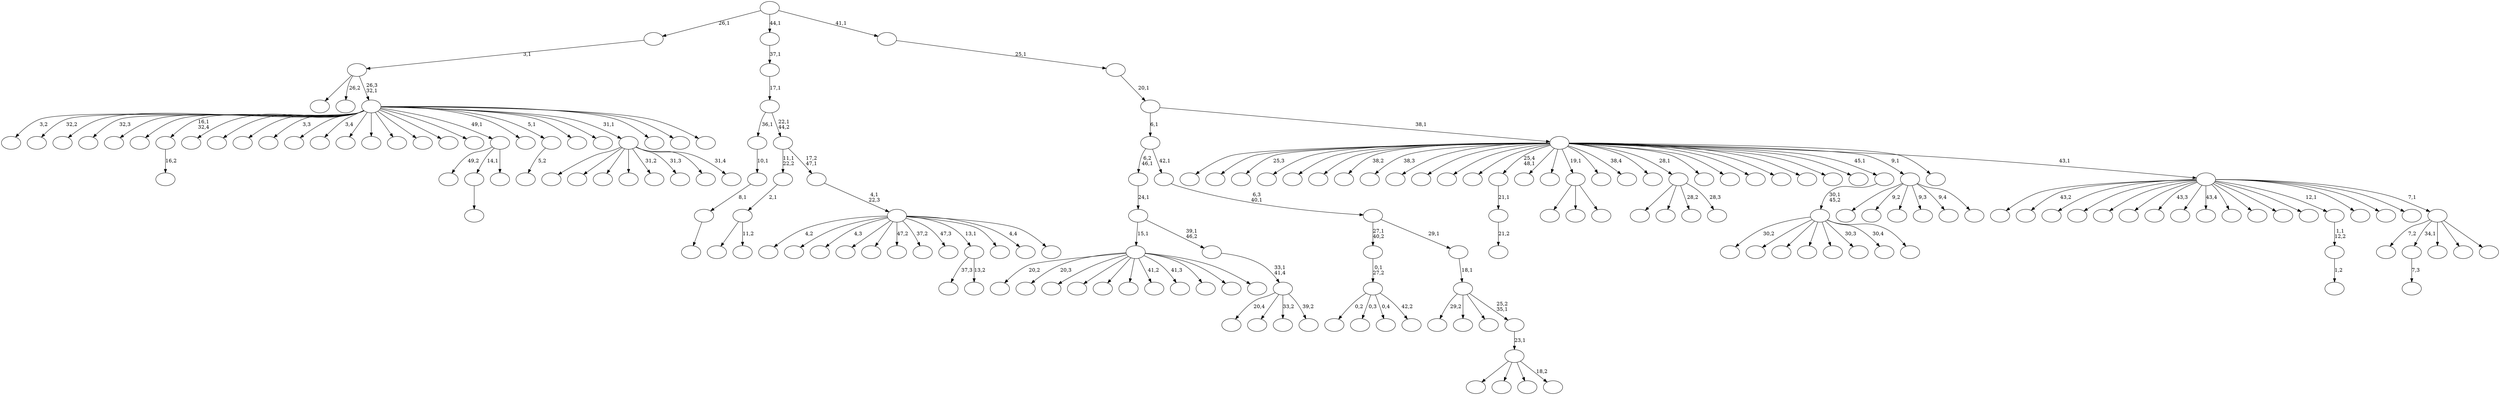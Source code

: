 digraph T {
	200 [label=""]
	199 [label=""]
	198 [label=""]
	197 [label=""]
	196 [label=""]
	195 [label=""]
	194 [label=""]
	193 [label=""]
	192 [label=""]
	191 [label=""]
	190 [label=""]
	189 [label=""]
	188 [label=""]
	187 [label=""]
	186 [label=""]
	185 [label=""]
	184 [label=""]
	183 [label=""]
	182 [label=""]
	181 [label=""]
	180 [label=""]
	179 [label=""]
	178 [label=""]
	177 [label=""]
	176 [label=""]
	175 [label=""]
	174 [label=""]
	173 [label=""]
	172 [label=""]
	171 [label=""]
	170 [label=""]
	169 [label=""]
	168 [label=""]
	167 [label=""]
	166 [label=""]
	165 [label=""]
	164 [label=""]
	163 [label=""]
	162 [label=""]
	161 [label=""]
	160 [label=""]
	159 [label=""]
	158 [label=""]
	157 [label=""]
	156 [label=""]
	155 [label=""]
	154 [label=""]
	153 [label=""]
	152 [label=""]
	151 [label=""]
	150 [label=""]
	149 [label=""]
	148 [label=""]
	147 [label=""]
	146 [label=""]
	145 [label=""]
	144 [label=""]
	143 [label=""]
	142 [label=""]
	141 [label=""]
	140 [label=""]
	139 [label=""]
	138 [label=""]
	137 [label=""]
	136 [label=""]
	135 [label=""]
	134 [label=""]
	133 [label=""]
	132 [label=""]
	131 [label=""]
	130 [label=""]
	129 [label=""]
	128 [label=""]
	127 [label=""]
	126 [label=""]
	125 [label=""]
	124 [label=""]
	123 [label=""]
	122 [label=""]
	121 [label=""]
	120 [label=""]
	119 [label=""]
	118 [label=""]
	117 [label=""]
	116 [label=""]
	115 [label=""]
	114 [label=""]
	113 [label=""]
	112 [label=""]
	111 [label=""]
	110 [label=""]
	109 [label=""]
	108 [label=""]
	107 [label=""]
	106 [label=""]
	105 [label=""]
	104 [label=""]
	103 [label=""]
	102 [label=""]
	101 [label=""]
	100 [label=""]
	99 [label=""]
	98 [label=""]
	97 [label=""]
	96 [label=""]
	95 [label=""]
	94 [label=""]
	93 [label=""]
	92 [label=""]
	91 [label=""]
	90 [label=""]
	89 [label=""]
	88 [label=""]
	87 [label=""]
	86 [label=""]
	85 [label=""]
	84 [label=""]
	83 [label=""]
	82 [label=""]
	81 [label=""]
	80 [label=""]
	79 [label=""]
	78 [label=""]
	77 [label=""]
	76 [label=""]
	75 [label=""]
	74 [label=""]
	73 [label=""]
	72 [label=""]
	71 [label=""]
	70 [label=""]
	69 [label=""]
	68 [label=""]
	67 [label=""]
	66 [label=""]
	65 [label=""]
	64 [label=""]
	63 [label=""]
	62 [label=""]
	61 [label=""]
	60 [label=""]
	59 [label=""]
	58 [label=""]
	57 [label=""]
	56 [label=""]
	55 [label=""]
	54 [label=""]
	53 [label=""]
	52 [label=""]
	51 [label=""]
	50 [label=""]
	49 [label=""]
	48 [label=""]
	47 [label=""]
	46 [label=""]
	45 [label=""]
	44 [label=""]
	43 [label=""]
	42 [label=""]
	41 [label=""]
	40 [label=""]
	39 [label=""]
	38 [label=""]
	37 [label=""]
	36 [label=""]
	35 [label=""]
	34 [label=""]
	33 [label=""]
	32 [label=""]
	31 [label=""]
	30 [label=""]
	29 [label=""]
	28 [label=""]
	27 [label=""]
	26 [label=""]
	25 [label=""]
	24 [label=""]
	23 [label=""]
	22 [label=""]
	21 [label=""]
	20 [label=""]
	19 [label=""]
	18 [label=""]
	17 [label=""]
	16 [label=""]
	15 [label=""]
	14 [label=""]
	13 [label=""]
	12 [label=""]
	11 [label=""]
	10 [label=""]
	9 [label=""]
	8 [label=""]
	7 [label=""]
	6 [label=""]
	5 [label=""]
	4 [label=""]
	3 [label=""]
	2 [label=""]
	1 [label=""]
	0 [label=""]
	186 -> 187 [label="7,3"]
	156 -> 157 [label="16,2"]
	122 -> 123 [label="21,2"]
	121 -> 122 [label="21,1"]
	107 -> 108 [label="1,2"]
	106 -> 107 [label="1,1\n12,2"]
	97 -> 98 [label=""]
	93 -> 164 [label=""]
	93 -> 147 [label=""]
	93 -> 94 [label=""]
	83 -> 179 [label=""]
	83 -> 146 [label=""]
	83 -> 131 [label="28,2"]
	83 -> 84 [label="28,3"]
	67 -> 116 [label="49,2"]
	67 -> 97 [label="14,1"]
	67 -> 68 [label=""]
	65 -> 109 [label=""]
	65 -> 66 [label="11,2"]
	64 -> 65 [label="2,1"]
	60 -> 176 [label="30,2"]
	60 -> 160 [label=""]
	60 -> 151 [label=""]
	60 -> 144 [label=""]
	60 -> 134 [label=""]
	60 -> 111 [label="30,3"]
	60 -> 70 [label="30,4"]
	60 -> 61 [label=""]
	59 -> 60 [label="30,1\n45,2"]
	57 -> 197 [label="20,2"]
	57 -> 196 [label="20,3"]
	57 -> 183 [label=""]
	57 -> 178 [label=""]
	57 -> 172 [label=""]
	57 -> 166 [label=""]
	57 -> 139 [label="41,2"]
	57 -> 119 [label="41,3"]
	57 -> 113 [label=""]
	57 -> 78 [label=""]
	57 -> 58 [label=""]
	54 -> 55 [label="5,2"]
	51 -> 188 [label="0,2"]
	51 -> 159 [label="0,3"]
	51 -> 100 [label="0,4"]
	51 -> 52 [label="42,2"]
	50 -> 51 [label="0,1\n27,2"]
	48 -> 163 [label="20,4"]
	48 -> 148 [label=""]
	48 -> 136 [label="33,2"]
	48 -> 49 [label="39,2"]
	47 -> 48 [label="33,1\n41,4"]
	46 -> 57 [label="15,1"]
	46 -> 47 [label="39,1\n46,2"]
	45 -> 46 [label="24,1"]
	41 -> 85 [label="37,3"]
	41 -> 42 [label="13,2"]
	38 -> 170 [label=""]
	38 -> 162 [label="9,2"]
	38 -> 141 [label=""]
	38 -> 103 [label="9,3"]
	38 -> 82 [label="9,4"]
	38 -> 39 [label=""]
	36 -> 37 [label=""]
	35 -> 36 [label="8,1"]
	34 -> 35 [label="10,1"]
	31 -> 128 [label=""]
	31 -> 89 [label=""]
	31 -> 87 [label=""]
	31 -> 32 [label="18,2"]
	30 -> 31 [label="23,1"]
	29 -> 161 [label="29,2"]
	29 -> 124 [label=""]
	29 -> 79 [label=""]
	29 -> 30 [label="25,2\n35,1"]
	28 -> 29 [label="18,1"]
	27 -> 50 [label="27,1\n40,2"]
	27 -> 28 [label="29,1"]
	26 -> 27 [label="6,3\n40,1"]
	25 -> 45 [label="6,2\n46,1"]
	25 -> 26 [label="42,1"]
	21 -> 190 [label=""]
	21 -> 185 [label=""]
	21 -> 169 [label=""]
	21 -> 149 [label=""]
	21 -> 125 [label="31,2"]
	21 -> 120 [label="31,3"]
	21 -> 43 [label=""]
	21 -> 22 [label="31,4"]
	17 -> 195 [label="3,2"]
	17 -> 192 [label="32,2"]
	17 -> 189 [label=""]
	17 -> 174 [label="32,3"]
	17 -> 173 [label=""]
	17 -> 165 [label=""]
	17 -> 156 [label="16,1\n32,4"]
	17 -> 145 [label=""]
	17 -> 138 [label=""]
	17 -> 135 [label=""]
	17 -> 127 [label="3,3"]
	17 -> 114 [label=""]
	17 -> 110 [label="3,4"]
	17 -> 105 [label=""]
	17 -> 104 [label=""]
	17 -> 101 [label=""]
	17 -> 96 [label=""]
	17 -> 95 [label=""]
	17 -> 74 [label=""]
	17 -> 67 [label="49,1"]
	17 -> 56 [label=""]
	17 -> 54 [label="5,1"]
	17 -> 53 [label=""]
	17 -> 23 [label=""]
	17 -> 21 [label="31,1"]
	17 -> 20 [label=""]
	17 -> 19 [label=""]
	17 -> 18 [label=""]
	16 -> 129 [label=""]
	16 -> 102 [label="26,2"]
	16 -> 17 [label="26,3\n32,1"]
	15 -> 16 [label="3,1"]
	13 -> 200 [label="4,2"]
	13 -> 182 [label=""]
	13 -> 142 [label="4,3"]
	13 -> 130 [label=""]
	13 -> 112 [label=""]
	13 -> 81 [label="47,2"]
	13 -> 63 [label="37,2"]
	13 -> 44 [label="47,3"]
	13 -> 41 [label="13,1"]
	13 -> 40 [label=""]
	13 -> 33 [label="4,4"]
	13 -> 14 [label=""]
	12 -> 13 [label="4,1\n22,3"]
	11 -> 64 [label="11,1\n22,2"]
	11 -> 12 [label="17,2\n47,1"]
	10 -> 34 [label="36,1"]
	10 -> 11 [label="22,1\n44,2"]
	9 -> 10 [label="17,1"]
	8 -> 9 [label="37,1"]
	6 -> 193 [label="7,2"]
	6 -> 186 [label="34,1"]
	6 -> 171 [label=""]
	6 -> 88 [label=""]
	6 -> 7 [label=""]
	5 -> 198 [label=""]
	5 -> 194 [label="43,2"]
	5 -> 181 [label=""]
	5 -> 177 [label=""]
	5 -> 175 [label=""]
	5 -> 168 [label=""]
	5 -> 158 [label="43,3"]
	5 -> 150 [label=""]
	5 -> 140 [label="43,4"]
	5 -> 133 [label=""]
	5 -> 126 [label=""]
	5 -> 117 [label=""]
	5 -> 115 [label=""]
	5 -> 106 [label="12,1"]
	5 -> 86 [label=""]
	5 -> 76 [label=""]
	5 -> 75 [label=""]
	5 -> 6 [label="7,1"]
	4 -> 199 [label=""]
	4 -> 191 [label=""]
	4 -> 184 [label="25,3"]
	4 -> 180 [label=""]
	4 -> 167 [label=""]
	4 -> 155 [label=""]
	4 -> 154 [label="38,2"]
	4 -> 153 [label="38,3"]
	4 -> 152 [label=""]
	4 -> 143 [label=""]
	4 -> 137 [label=""]
	4 -> 132 [label=""]
	4 -> 121 [label="25,4\n48,1"]
	4 -> 118 [label=""]
	4 -> 99 [label=""]
	4 -> 93 [label="19,1"]
	4 -> 92 [label=""]
	4 -> 91 [label="38,4"]
	4 -> 90 [label=""]
	4 -> 83 [label="28,1"]
	4 -> 80 [label=""]
	4 -> 77 [label=""]
	4 -> 73 [label=""]
	4 -> 72 [label=""]
	4 -> 71 [label=""]
	4 -> 69 [label=""]
	4 -> 62 [label=""]
	4 -> 59 [label="45,1"]
	4 -> 38 [label="9,1"]
	4 -> 24 [label=""]
	4 -> 5 [label="43,1"]
	3 -> 25 [label="6,1"]
	3 -> 4 [label="38,1"]
	2 -> 3 [label="20,1"]
	1 -> 2 [label="25,1"]
	0 -> 15 [label="26,1"]
	0 -> 8 [label="44,1"]
	0 -> 1 [label="41,1"]
}
